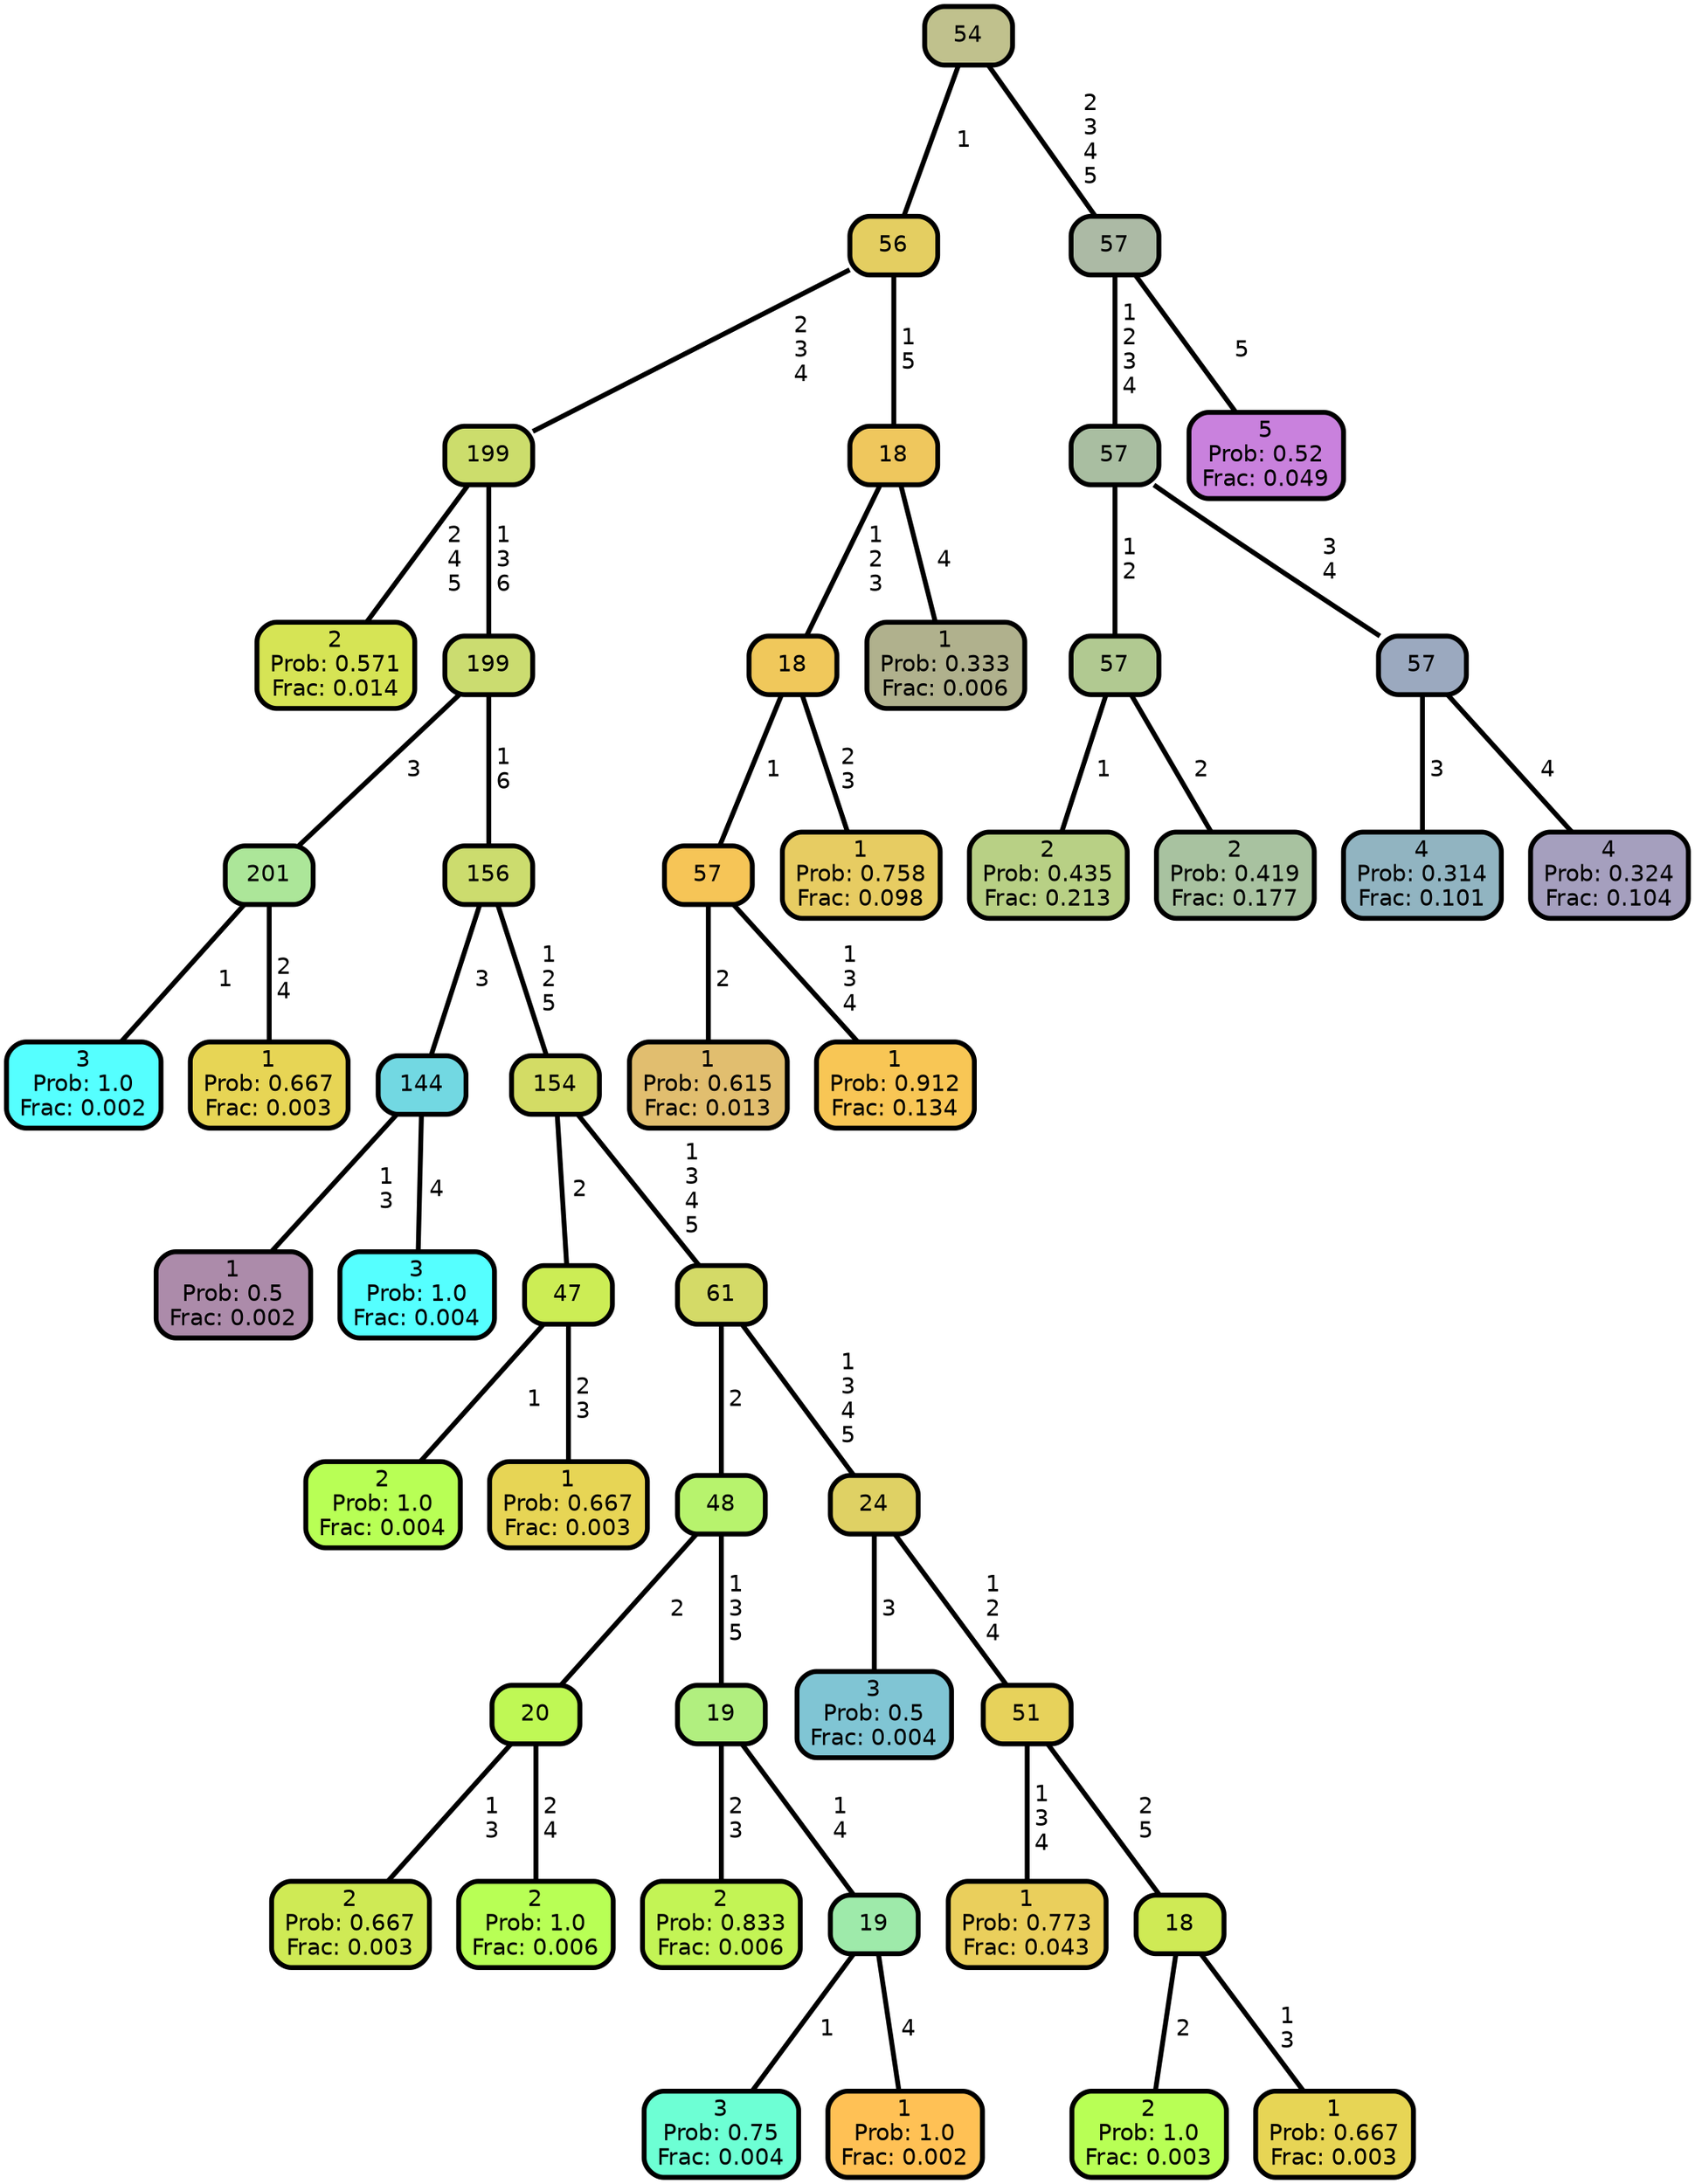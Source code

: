 graph Tree {
node [shape=box, style="filled, rounded",color="black",penwidth="3",fontcolor="black",                 fontname=helvetica] ;
graph [ranksep="0 equally", splines=straight,                 bgcolor=transparent, dpi=200] ;
edge [fontname=helvetica, color=black] ;
0 [label="2
Prob: 0.571
Frac: 0.014", fillcolor="#d6e455"] ;
1 [label="199", fillcolor="#ccdd6c"] ;
2 [label="3
Prob: 1.0
Frac: 0.002", fillcolor="#55ffff"] ;
3 [label="201", fillcolor="#ace699"] ;
4 [label="1
Prob: 0.667
Frac: 0.003", fillcolor="#e7d555"] ;
5 [label="199", fillcolor="#cbdc70"] ;
6 [label="1
Prob: 0.5
Frac: 0.002", fillcolor="#ac8baa"] ;
7 [label="144", fillcolor="#72d8e2"] ;
8 [label="3
Prob: 1.0
Frac: 0.004", fillcolor="#55ffff"] ;
9 [label="156", fillcolor="#ccdc6e"] ;
10 [label="2
Prob: 1.0
Frac: 0.004", fillcolor="#b8ff55"] ;
11 [label="47", fillcolor="#cced55"] ;
12 [label="1
Prob: 0.667
Frac: 0.003", fillcolor="#e7d555"] ;
13 [label="154", fillcolor="#d3dc65"] ;
14 [label="2
Prob: 0.667
Frac: 0.003", fillcolor="#cfea55"] ;
15 [label="20", fillcolor="#bff855"] ;
16 [label="2
Prob: 1.0
Frac: 0.006", fillcolor="#b8ff55"] ;
17 [label="48", fillcolor="#b7f36d"] ;
18 [label="2
Prob: 0.833
Frac: 0.006", fillcolor="#c3f455"] ;
19 [label="19", fillcolor="#b1ef7f"] ;
20 [label="3
Prob: 0.75
Frac: 0.004", fillcolor="#6dffd4"] ;
21 [label="19", fillcolor="#9eeaaa"] ;
22 [label="1
Prob: 1.0
Frac: 0.002", fillcolor="#ffc155"] ;
23 [label="61", fillcolor="#d4da67"] ;
24 [label="3
Prob: 0.5
Frac: 0.004", fillcolor="#80c5d4"] ;
25 [label="24", fillcolor="#dfd164"] ;
26 [label="1
Prob: 0.773
Frac: 0.043", fillcolor="#eacf5c"] ;
27 [label="51", fillcolor="#e7d25b"] ;
28 [label="2
Prob: 1.0
Frac: 0.003", fillcolor="#b8ff55"] ;
29 [label="18", fillcolor="#cfea55"] ;
30 [label="1
Prob: 0.667
Frac: 0.003", fillcolor="#e7d555"] ;
31 [label="56", fillcolor="#e4ce61"] ;
32 [label="1
Prob: 0.615
Frac: 0.013", fillcolor="#e1be6f"] ;
33 [label="57", fillcolor="#f6c557"] ;
34 [label="1
Prob: 0.912
Frac: 0.134", fillcolor="#f8c655"] ;
35 [label="18", fillcolor="#f0c85b"] ;
36 [label="1
Prob: 0.758
Frac: 0.098", fillcolor="#e7cc62"] ;
37 [label="18", fillcolor="#efc75d"] ;
38 [label="1
Prob: 0.333
Frac: 0.006", fillcolor="#b0b18d"] ;
39 [label="54", fillcolor="#c0c18d"] ;
40 [label="2
Prob: 0.435
Frac: 0.213", fillcolor="#b8d085"] ;
41 [label="57", fillcolor="#b1c991"] ;
42 [label="2
Prob: 0.419
Frac: 0.177", fillcolor="#a8c2a0"] ;
43 [label="57", fillcolor="#a9bea1"] ;
44 [label="4
Prob: 0.314
Frac: 0.101", fillcolor="#91b4c1"] ;
45 [label="57", fillcolor="#9ba9bf"] ;
46 [label="4
Prob: 0.324
Frac: 0.104", fillcolor="#a59fbe"] ;
47 [label="57", fillcolor="#acbaa5"] ;
48 [label="5
Prob: 0.52
Frac: 0.049", fillcolor="#c981dd"] ;
1 -- 0 [label=" 2\n 4\n 5",penwidth=3] ;
1 -- 5 [label=" 1\n 3\n 6",penwidth=3] ;
3 -- 2 [label=" 1",penwidth=3] ;
3 -- 4 [label=" 2\n 4",penwidth=3] ;
5 -- 3 [label=" 3",penwidth=3] ;
5 -- 9 [label=" 1\n 6",penwidth=3] ;
7 -- 6 [label=" 1\n 3",penwidth=3] ;
7 -- 8 [label=" 4",penwidth=3] ;
9 -- 7 [label=" 3",penwidth=3] ;
9 -- 13 [label=" 1\n 2\n 5",penwidth=3] ;
11 -- 10 [label=" 1",penwidth=3] ;
11 -- 12 [label=" 2\n 3",penwidth=3] ;
13 -- 11 [label=" 2",penwidth=3] ;
13 -- 23 [label=" 1\n 3\n 4\n 5",penwidth=3] ;
15 -- 14 [label=" 1\n 3",penwidth=3] ;
15 -- 16 [label=" 2\n 4",penwidth=3] ;
17 -- 15 [label=" 2",penwidth=3] ;
17 -- 19 [label=" 1\n 3\n 5",penwidth=3] ;
19 -- 18 [label=" 2\n 3",penwidth=3] ;
19 -- 21 [label=" 1\n 4",penwidth=3] ;
21 -- 20 [label=" 1",penwidth=3] ;
21 -- 22 [label=" 4",penwidth=3] ;
23 -- 17 [label=" 2",penwidth=3] ;
23 -- 25 [label=" 1\n 3\n 4\n 5",penwidth=3] ;
25 -- 24 [label=" 3",penwidth=3] ;
25 -- 27 [label=" 1\n 2\n 4",penwidth=3] ;
27 -- 26 [label=" 1\n 3\n 4",penwidth=3] ;
27 -- 29 [label=" 2\n 5",penwidth=3] ;
29 -- 28 [label=" 2",penwidth=3] ;
29 -- 30 [label=" 1\n 3",penwidth=3] ;
31 -- 1 [label=" 2\n 3\n 4",penwidth=3] ;
31 -- 37 [label=" 1\n 5",penwidth=3] ;
33 -- 32 [label=" 2",penwidth=3] ;
33 -- 34 [label=" 1\n 3\n 4",penwidth=3] ;
35 -- 33 [label=" 1",penwidth=3] ;
35 -- 36 [label=" 2\n 3",penwidth=3] ;
37 -- 35 [label=" 1\n 2\n 3",penwidth=3] ;
37 -- 38 [label=" 4",penwidth=3] ;
39 -- 31 [label=" 1",penwidth=3] ;
39 -- 47 [label=" 2\n 3\n 4\n 5",penwidth=3] ;
41 -- 40 [label=" 1",penwidth=3] ;
41 -- 42 [label=" 2",penwidth=3] ;
43 -- 41 [label=" 1\n 2",penwidth=3] ;
43 -- 45 [label=" 3\n 4",penwidth=3] ;
45 -- 44 [label=" 3",penwidth=3] ;
45 -- 46 [label=" 4",penwidth=3] ;
47 -- 43 [label=" 1\n 2\n 3\n 4",penwidth=3] ;
47 -- 48 [label=" 5",penwidth=3] ;
{rank = same;}}